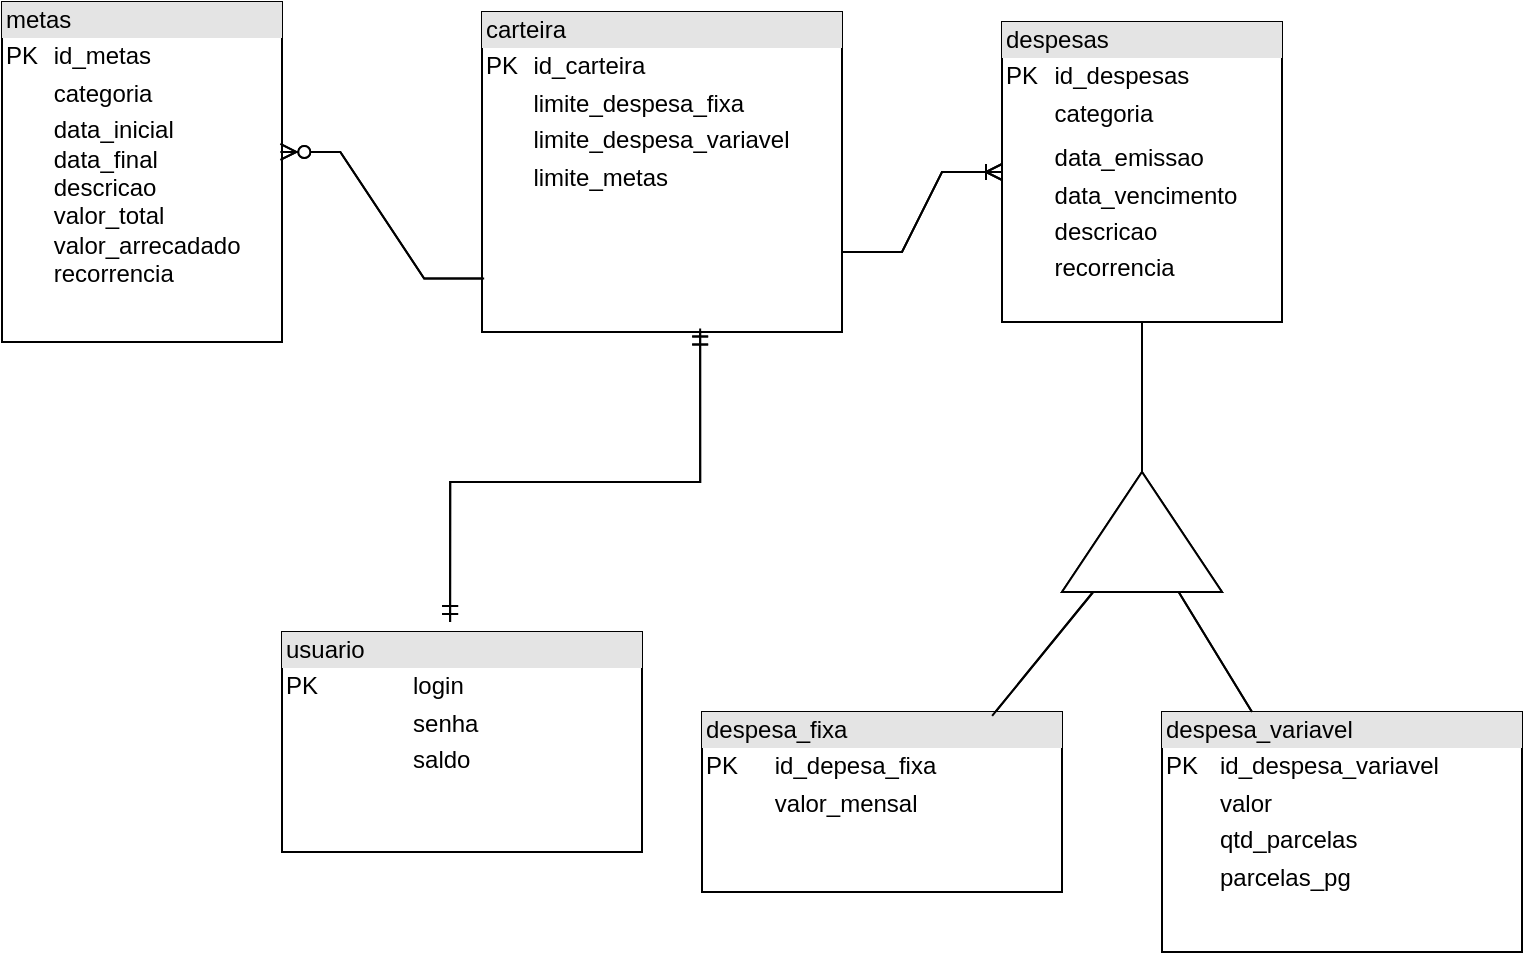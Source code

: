 <mxfile version="22.1.22" type="embed">
  <diagram name="Page-1" id="c4acf3e9-155e-7222-9cf6-157b1a14988f">
    <mxGraphModel dx="765" dy="698" grid="1" gridSize="10" guides="1" tooltips="1" connect="1" arrows="1" fold="1" page="1" pageScale="1" pageWidth="850" pageHeight="1100" background="none" math="0" shadow="0">
      <root>
        <mxCell id="0" />
        <mxCell id="1" parent="0" />
        <mxCell id="2" value="&lt;div style=&quot;box-sizing:border-box;width:100%;background:#e4e4e4;padding:2px;&quot;&gt;usuario&lt;/div&gt;&lt;table style=&quot;width:100%;font-size:1em;&quot; cellpadding=&quot;2&quot; cellspacing=&quot;0&quot;&gt;&lt;tbody&gt;&lt;tr&gt;&lt;td&gt;PK&lt;/td&gt;&lt;td&gt;login&lt;/td&gt;&lt;/tr&gt;&lt;tr&gt;&lt;td&gt;&lt;br&gt;&lt;/td&gt;&lt;td&gt;senha&lt;/td&gt;&lt;/tr&gt;&lt;tr&gt;&lt;td&gt;&lt;br&gt;&lt;/td&gt;&lt;td&gt;saldo&lt;/td&gt;&lt;/tr&gt;&lt;tr&gt;&lt;td&gt;&lt;br&gt;&lt;/td&gt;&lt;td&gt;&lt;br&gt;&lt;/td&gt;&lt;/tr&gt;&lt;/tbody&gt;&lt;/table&gt;" style="verticalAlign=top;align=left;overflow=fill;html=1;whiteSpace=wrap;" parent="1" vertex="1">
          <mxGeometry x="170" y="380" width="180" height="110" as="geometry" />
        </mxCell>
        <mxCell id="3" value="&lt;div style=&quot;box-sizing:border-box;width:100%;background:#e4e4e4;padding:2px;&quot;&gt;carteira&lt;/div&gt;&lt;table style=&quot;width:100%;font-size:1em;&quot; cellpadding=&quot;2&quot; cellspacing=&quot;0&quot;&gt;&lt;tbody&gt;&lt;tr&gt;&lt;td&gt;PK&lt;/td&gt;&lt;td&gt;id_carteira&lt;/td&gt;&lt;/tr&gt;&lt;tr&gt;&lt;td&gt;&lt;br&gt;&lt;/td&gt;&lt;td&gt;limite_despesa_fixa&lt;/td&gt;&lt;/tr&gt;&lt;tr&gt;&lt;td&gt;&lt;/td&gt;&lt;td&gt;limite_despesa_variavel&lt;/td&gt;&lt;/tr&gt;&lt;tr&gt;&lt;td&gt;&lt;br&gt;&lt;/td&gt;&lt;td&gt;limite_metas&lt;/td&gt;&lt;/tr&gt;&lt;tr&gt;&lt;td&gt;&lt;br&gt;&lt;/td&gt;&lt;td&gt;&lt;br&gt;&lt;/td&gt;&lt;/tr&gt;&lt;tr&gt;&lt;td&gt;&lt;/td&gt;&lt;td&gt;&lt;br&gt;&lt;/td&gt;&lt;/tr&gt;&lt;tr&gt;&lt;td&gt;&lt;/td&gt;&lt;td&gt;&lt;br&gt;&lt;/td&gt;&lt;/tr&gt;&lt;/tbody&gt;&lt;/table&gt;" style="verticalAlign=top;align=left;overflow=fill;html=1;whiteSpace=wrap;" parent="1" vertex="1">
          <mxGeometry x="270" y="70" width="180" height="160" as="geometry" />
        </mxCell>
        <mxCell id="4" value="&lt;div style=&quot;box-sizing:border-box;width:100%;background:#e4e4e4;padding:2px;&quot;&gt;despesas&lt;/div&gt;&lt;table style=&quot;width:100%;font-size:1em;&quot; cellpadding=&quot;2&quot; cellspacing=&quot;0&quot;&gt;&lt;tbody&gt;&lt;tr&gt;&lt;td&gt;PK&lt;/td&gt;&lt;td&gt;id_despesas&lt;/td&gt;&lt;/tr&gt;&lt;tr&gt;&lt;td&gt;&lt;br&gt;&lt;/td&gt;&lt;td&gt;categoria&lt;/td&gt;&lt;/tr&gt;&lt;tr&gt;&lt;td&gt;&lt;/td&gt;&lt;td&gt;&lt;/td&gt;&lt;/tr&gt;&lt;tr&gt;&lt;td&gt;&lt;/td&gt;&lt;td&gt;data_emissao&lt;/td&gt;&lt;/tr&gt;&lt;tr&gt;&lt;td&gt;&lt;br&gt;&lt;/td&gt;&lt;td&gt;data_vencimento&lt;/td&gt;&lt;/tr&gt;&lt;tr&gt;&lt;td&gt;&lt;br&gt;&lt;/td&gt;&lt;td&gt;descricao&lt;/td&gt;&lt;/tr&gt;&lt;tr&gt;&lt;td&gt;&lt;br&gt;&lt;/td&gt;&lt;td&gt;recorrencia&lt;/td&gt;&lt;/tr&gt;&lt;/tbody&gt;&lt;/table&gt;" style="verticalAlign=top;align=left;overflow=fill;html=1;whiteSpace=wrap;" parent="1" vertex="1">
          <mxGeometry x="530" y="75" width="140" height="150" as="geometry" />
        </mxCell>
        <mxCell id="5" value="&lt;div style=&quot;box-sizing:border-box;width:100%;background:#e4e4e4;padding:2px;&quot;&gt;despesa_fixa&lt;/div&gt;&lt;table style=&quot;width:100%;font-size:1em;&quot; cellpadding=&quot;2&quot; cellspacing=&quot;0&quot;&gt;&lt;tbody&gt;&lt;tr&gt;&lt;td&gt;PK&lt;/td&gt;&lt;td&gt;id_depesa_fixa&lt;br&gt;&lt;/td&gt;&lt;/tr&gt;&lt;tr&gt;&lt;td&gt;FK&lt;/td&gt;&lt;td&gt;id_despesa&lt;/td&gt;&lt;/tr&gt;&lt;tr&gt;&lt;td&gt;&lt;br&gt;&lt;/td&gt;&lt;td&gt;valor_mensal&lt;/td&gt;&lt;/tr&gt;&lt;/tbody&gt;&lt;/table&gt;" style="verticalAlign=top;align=left;overflow=fill;html=1;whiteSpace=wrap;" parent="1" vertex="1">
          <mxGeometry x="380" y="420" width="180" height="90" as="geometry" />
        </mxCell>
        <mxCell id="6" value="&lt;div style=&quot;box-sizing:border-box;width:100%;background:#e4e4e4;padding:2px;&quot;&gt;despesa_variavel&lt;/div&gt;&lt;table style=&quot;width:100%;font-size:1em;&quot; cellpadding=&quot;2&quot; cellspacing=&quot;0&quot;&gt;&lt;tbody&gt;&lt;tr&gt;&lt;td&gt;PK&lt;/td&gt;&lt;td&gt;id_despesa_variavel&lt;/td&gt;&lt;/tr&gt;&lt;tr&gt;&lt;td&gt;FK&lt;/td&gt;&lt;td&gt;id_despesas&lt;/td&gt;&lt;/tr&gt;&lt;tr&gt;&lt;td&gt;&lt;br&gt;&lt;/td&gt;&lt;td&gt;valor&lt;/td&gt;&lt;/tr&gt;&lt;tr&gt;&lt;td&gt;&lt;/td&gt;&lt;td&gt;qtd_parcelas&lt;br&gt;&lt;/td&gt;&lt;/tr&gt;&lt;tr&gt;&lt;td&gt;&lt;br&gt;&lt;/td&gt;&lt;td&gt;parcelas_pg&lt;/td&gt;&lt;/tr&gt;&lt;tr&gt;&lt;td&gt;&lt;br&gt;&lt;/td&gt;&lt;td&gt;&lt;br&gt;&lt;/td&gt;&lt;/tr&gt;&lt;/tbody&gt;&lt;/table&gt;" style="verticalAlign=top;align=left;overflow=fill;html=1;whiteSpace=wrap;" parent="1" vertex="1">
          <mxGeometry x="610" y="420" width="180" height="120" as="geometry" />
        </mxCell>
        <mxCell id="7" value="&lt;div style=&quot;box-sizing:border-box;width:100%;background:#e4e4e4;padding:2px;&quot;&gt;metas&lt;/div&gt;&lt;table style=&quot;width:100%;font-size:1em;&quot; cellpadding=&quot;2&quot; cellspacing=&quot;0&quot;&gt;&lt;tbody&gt;&lt;tr&gt;&lt;td&gt;PK&lt;/td&gt;&lt;td&gt;id_metas&lt;/td&gt;&lt;/tr&gt;&lt;tr&gt;&lt;td&gt;&lt;br&gt;&lt;/td&gt;&lt;td&gt;categoria&lt;/td&gt;&lt;/tr&gt;&lt;tr&gt;&lt;td&gt;&lt;/td&gt;&lt;td&gt;data_inicial&lt;br&gt;data_final&lt;br&gt;descricao&lt;br&gt;valor_total&lt;br&gt;valor_arrecadado&lt;br&gt;recorrencia&lt;/td&gt;&lt;/tr&gt;&lt;/tbody&gt;&lt;/table&gt;" style="verticalAlign=top;align=left;overflow=fill;html=1;whiteSpace=wrap;direction=east;" parent="1" vertex="1">
          <mxGeometry x="30" y="65" width="140" height="170" as="geometry" />
        </mxCell>
        <mxCell id="8" value="" style="edgeStyle=entityRelationEdgeStyle;fontSize=12;html=1;endArrow=ERzeroToMany;endFill=1;rounded=0;fontFamily=Helvetica;fontColor=default;entryX=0.994;entryY=0.441;entryDx=0;entryDy=0;entryPerimeter=0;exitX=0.006;exitY=0.833;exitDx=0;exitDy=0;exitPerimeter=0;" parent="1" source="3" target="7" edge="1">
          <mxGeometry width="100" height="100" relative="1" as="geometry">
            <mxPoint x="170" y="390" as="sourcePoint" />
            <mxPoint x="270" y="290" as="targetPoint" />
          </mxGeometry>
        </mxCell>
        <mxCell id="9" value="" style="edgeStyle=orthogonalEdgeStyle;fontSize=12;html=1;endArrow=ERmandOne;startArrow=ERmandOne;rounded=0;fontFamily=Helvetica;fontColor=default;exitX=0.467;exitY=-0.045;exitDx=0;exitDy=0;entryX=0.606;entryY=0.989;entryDx=0;entryDy=0;entryPerimeter=0;exitPerimeter=0;" parent="1" source="2" target="3" edge="1">
          <mxGeometry width="100" height="100" relative="1" as="geometry">
            <mxPoint x="340" y="447.5" as="sourcePoint" />
            <mxPoint x="370" y="280" as="targetPoint" />
          </mxGeometry>
        </mxCell>
        <mxCell id="10" value="" style="edgeStyle=entityRelationEdgeStyle;fontSize=12;html=1;endArrow=ERoneToMany;rounded=0;fontFamily=Helvetica;fontColor=default;entryX=0;entryY=0.5;entryDx=0;entryDy=0;exitX=1;exitY=0.75;exitDx=0;exitDy=0;" parent="1" source="3" target="4" edge="1">
          <mxGeometry width="100" height="100" relative="1" as="geometry">
            <mxPoint x="450" y="230" as="sourcePoint" />
            <mxPoint x="550" y="130" as="targetPoint" />
          </mxGeometry>
        </mxCell>
        <mxCell id="21" style="rounded=0;orthogonalLoop=1;jettySize=auto;html=1;endArrow=none;endFill=0;" parent="1" source="11" target="4" edge="1">
          <mxGeometry relative="1" as="geometry" />
        </mxCell>
        <mxCell id="23" style="rounded=0;orthogonalLoop=1;jettySize=auto;html=1;entryX=0.25;entryY=0;entryDx=0;entryDy=0;endArrow=none;endFill=0;" parent="1" source="11" target="6" edge="1">
          <mxGeometry relative="1" as="geometry" />
        </mxCell>
        <mxCell id="11" value="" style="triangle;whiteSpace=wrap;html=1;rotation=-90;" parent="1" vertex="1">
          <mxGeometry x="570" y="290" width="60" height="80" as="geometry" />
        </mxCell>
        <mxCell id="22" style="rounded=0;orthogonalLoop=1;jettySize=auto;html=1;entryX=0.806;entryY=0.022;entryDx=0;entryDy=0;entryPerimeter=0;endArrow=none;endFill=0;" parent="1" source="11" target="5" edge="1">
          <mxGeometry relative="1" as="geometry" />
        </mxCell>
        <mxCell id="24" value="&lt;div style=&quot;box-sizing:border-box;width:100%;background:#e4e4e4;padding:2px;&quot;&gt;usuario&lt;/div&gt;&lt;table style=&quot;width:100%;font-size:1em;&quot; cellpadding=&quot;2&quot; cellspacing=&quot;0&quot;&gt;&lt;tbody&gt;&lt;tr&gt;&lt;td&gt;PK&lt;/td&gt;&lt;td&gt;login&lt;/td&gt;&lt;/tr&gt;&lt;tr&gt;&lt;td&gt;&lt;br&gt;&lt;/td&gt;&lt;td&gt;senha&lt;/td&gt;&lt;/tr&gt;&lt;tr&gt;&lt;td&gt;&lt;br&gt;&lt;/td&gt;&lt;td&gt;saldo&lt;/td&gt;&lt;/tr&gt;&lt;tr&gt;&lt;td&gt;&lt;br&gt;&lt;/td&gt;&lt;td&gt;&lt;br&gt;&lt;/td&gt;&lt;/tr&gt;&lt;/tbody&gt;&lt;/table&gt;" style="verticalAlign=top;align=left;overflow=fill;html=1;whiteSpace=wrap;" vertex="1" parent="1">
          <mxGeometry x="170" y="380" width="180" height="110" as="geometry" />
        </mxCell>
        <mxCell id="25" value="&lt;div style=&quot;box-sizing:border-box;width:100%;background:#e4e4e4;padding:2px;&quot;&gt;carteira&lt;/div&gt;&lt;table style=&quot;width:100%;font-size:1em;&quot; cellpadding=&quot;2&quot; cellspacing=&quot;0&quot;&gt;&lt;tbody&gt;&lt;tr&gt;&lt;td&gt;PK&lt;/td&gt;&lt;td&gt;id_carteira&lt;/td&gt;&lt;/tr&gt;&lt;tr&gt;&lt;td&gt;&lt;br&gt;&lt;/td&gt;&lt;td&gt;limite_despesa_fixa&lt;/td&gt;&lt;/tr&gt;&lt;tr&gt;&lt;td&gt;&lt;/td&gt;&lt;td&gt;limite_despesa_variavel&lt;/td&gt;&lt;/tr&gt;&lt;tr&gt;&lt;td&gt;&lt;br&gt;&lt;/td&gt;&lt;td&gt;limite_metas&lt;/td&gt;&lt;/tr&gt;&lt;tr&gt;&lt;td&gt;&lt;br&gt;&lt;/td&gt;&lt;td&gt;&lt;br&gt;&lt;/td&gt;&lt;/tr&gt;&lt;tr&gt;&lt;td&gt;&lt;/td&gt;&lt;td&gt;&lt;br&gt;&lt;/td&gt;&lt;/tr&gt;&lt;tr&gt;&lt;td&gt;&lt;/td&gt;&lt;td&gt;&lt;br&gt;&lt;/td&gt;&lt;/tr&gt;&lt;/tbody&gt;&lt;/table&gt;" style="verticalAlign=top;align=left;overflow=fill;html=1;whiteSpace=wrap;" vertex="1" parent="1">
          <mxGeometry x="270" y="70" width="180" height="160" as="geometry" />
        </mxCell>
        <mxCell id="26" value="&lt;div style=&quot;box-sizing:border-box;width:100%;background:#e4e4e4;padding:2px;&quot;&gt;despesas&lt;/div&gt;&lt;table style=&quot;width:100%;font-size:1em;&quot; cellpadding=&quot;2&quot; cellspacing=&quot;0&quot;&gt;&lt;tbody&gt;&lt;tr&gt;&lt;td&gt;PK&lt;/td&gt;&lt;td&gt;id_despesas&lt;/td&gt;&lt;/tr&gt;&lt;tr&gt;&lt;td&gt;&lt;br&gt;&lt;/td&gt;&lt;td&gt;categoria&lt;/td&gt;&lt;/tr&gt;&lt;tr&gt;&lt;td&gt;&lt;/td&gt;&lt;td&gt;&lt;/td&gt;&lt;/tr&gt;&lt;tr&gt;&lt;td&gt;&lt;/td&gt;&lt;td&gt;data_emissao&lt;/td&gt;&lt;/tr&gt;&lt;tr&gt;&lt;td&gt;&lt;br&gt;&lt;/td&gt;&lt;td&gt;data_vencimento&lt;/td&gt;&lt;/tr&gt;&lt;tr&gt;&lt;td&gt;&lt;br&gt;&lt;/td&gt;&lt;td&gt;descricao&lt;/td&gt;&lt;/tr&gt;&lt;tr&gt;&lt;td&gt;&lt;br&gt;&lt;/td&gt;&lt;td&gt;recorrencia&lt;/td&gt;&lt;/tr&gt;&lt;/tbody&gt;&lt;/table&gt;" style="verticalAlign=top;align=left;overflow=fill;html=1;whiteSpace=wrap;" vertex="1" parent="1">
          <mxGeometry x="530" y="75" width="140" height="150" as="geometry" />
        </mxCell>
        <mxCell id="27" value="&lt;div style=&quot;box-sizing:border-box;width:100%;background:#e4e4e4;padding:2px;&quot;&gt;despesa_fixa&lt;/div&gt;&lt;table style=&quot;width:100%;font-size:1em;&quot; cellpadding=&quot;2&quot; cellspacing=&quot;0&quot;&gt;&lt;tbody&gt;&lt;tr&gt;&lt;td&gt;PK&lt;/td&gt;&lt;td&gt;id_depesa_fixa&lt;br&gt;&lt;/td&gt;&lt;/tr&gt;&lt;tr&gt;&lt;td&gt;&lt;br&gt;&lt;/td&gt;&lt;td&gt;valor_mensal&lt;/td&gt;&lt;/tr&gt;&lt;/tbody&gt;&lt;/table&gt;" style="verticalAlign=top;align=left;overflow=fill;html=1;whiteSpace=wrap;" vertex="1" parent="1">
          <mxGeometry x="380" y="420" width="180" height="90" as="geometry" />
        </mxCell>
        <mxCell id="28" value="&lt;div style=&quot;box-sizing:border-box;width:100%;background:#e4e4e4;padding:2px;&quot;&gt;despesa_variavel&lt;/div&gt;&lt;table style=&quot;width:100%;font-size:1em;&quot; cellpadding=&quot;2&quot; cellspacing=&quot;0&quot;&gt;&lt;tbody&gt;&lt;tr&gt;&lt;td&gt;PK&lt;/td&gt;&lt;td&gt;id_despesa_variavel&lt;/td&gt;&lt;/tr&gt;&lt;tr&gt;&lt;td&gt;&lt;/td&gt;&lt;td&gt;valor&lt;/td&gt;&lt;/tr&gt;&lt;tr&gt;&lt;td&gt;&lt;/td&gt;&lt;td&gt;qtd_parcelas&lt;br&gt;&lt;/td&gt;&lt;/tr&gt;&lt;tr&gt;&lt;td&gt;&lt;br&gt;&lt;/td&gt;&lt;td&gt;parcelas_pg&lt;/td&gt;&lt;/tr&gt;&lt;tr&gt;&lt;td&gt;&lt;br&gt;&lt;/td&gt;&lt;td&gt;&lt;br&gt;&lt;/td&gt;&lt;/tr&gt;&lt;/tbody&gt;&lt;/table&gt;" style="verticalAlign=top;align=left;overflow=fill;html=1;whiteSpace=wrap;" vertex="1" parent="1">
          <mxGeometry x="610" y="420" width="180" height="120" as="geometry" />
        </mxCell>
        <mxCell id="29" value="&lt;div style=&quot;box-sizing:border-box;width:100%;background:#e4e4e4;padding:2px;&quot;&gt;metas&lt;/div&gt;&lt;table style=&quot;width:100%;font-size:1em;&quot; cellpadding=&quot;2&quot; cellspacing=&quot;0&quot;&gt;&lt;tbody&gt;&lt;tr&gt;&lt;td&gt;PK&lt;/td&gt;&lt;td&gt;id_metas&lt;/td&gt;&lt;/tr&gt;&lt;tr&gt;&lt;td&gt;&lt;br&gt;&lt;/td&gt;&lt;td&gt;categoria&lt;/td&gt;&lt;/tr&gt;&lt;tr&gt;&lt;td&gt;&lt;/td&gt;&lt;td&gt;data_inicial&lt;br&gt;data_final&lt;br&gt;descricao&lt;br&gt;valor_total&lt;br&gt;valor_arrecadado&lt;br&gt;recorrencia&lt;/td&gt;&lt;/tr&gt;&lt;/tbody&gt;&lt;/table&gt;" style="verticalAlign=top;align=left;overflow=fill;html=1;whiteSpace=wrap;direction=east;" vertex="1" parent="1">
          <mxGeometry x="30" y="65" width="140" height="170" as="geometry" />
        </mxCell>
        <mxCell id="30" value="" style="edgeStyle=entityRelationEdgeStyle;fontSize=12;html=1;endArrow=ERzeroToMany;endFill=1;rounded=0;fontFamily=Helvetica;fontColor=default;entryX=0.994;entryY=0.441;entryDx=0;entryDy=0;entryPerimeter=0;exitX=0.006;exitY=0.833;exitDx=0;exitDy=0;exitPerimeter=0;" edge="1" parent="1" source="25" target="29">
          <mxGeometry width="100" height="100" relative="1" as="geometry">
            <mxPoint x="170" y="390" as="sourcePoint" />
            <mxPoint x="270" y="290" as="targetPoint" />
          </mxGeometry>
        </mxCell>
        <mxCell id="31" value="" style="edgeStyle=orthogonalEdgeStyle;fontSize=12;html=1;endArrow=ERmandOne;startArrow=ERmandOne;rounded=0;fontFamily=Helvetica;fontColor=default;exitX=0.467;exitY=-0.045;exitDx=0;exitDy=0;entryX=0.606;entryY=0.989;entryDx=0;entryDy=0;entryPerimeter=0;exitPerimeter=0;" edge="1" parent="1" source="24" target="25">
          <mxGeometry width="100" height="100" relative="1" as="geometry">
            <mxPoint x="340" y="447.5" as="sourcePoint" />
            <mxPoint x="370" y="280" as="targetPoint" />
          </mxGeometry>
        </mxCell>
        <mxCell id="32" value="" style="edgeStyle=entityRelationEdgeStyle;fontSize=12;html=1;endArrow=ERoneToMany;rounded=0;fontFamily=Helvetica;fontColor=default;entryX=0;entryY=0.5;entryDx=0;entryDy=0;exitX=1;exitY=0.75;exitDx=0;exitDy=0;" edge="1" parent="1" source="25" target="26">
          <mxGeometry width="100" height="100" relative="1" as="geometry">
            <mxPoint x="450" y="230" as="sourcePoint" />
            <mxPoint x="550" y="130" as="targetPoint" />
          </mxGeometry>
        </mxCell>
        <mxCell id="33" style="rounded=0;orthogonalLoop=1;jettySize=auto;html=1;endArrow=none;endFill=0;" edge="1" parent="1" source="35" target="26">
          <mxGeometry relative="1" as="geometry" />
        </mxCell>
        <mxCell id="34" style="rounded=0;orthogonalLoop=1;jettySize=auto;html=1;entryX=0.25;entryY=0;entryDx=0;entryDy=0;endArrow=none;endFill=0;" edge="1" parent="1" source="35" target="28">
          <mxGeometry relative="1" as="geometry" />
        </mxCell>
        <mxCell id="35" value="" style="triangle;whiteSpace=wrap;html=1;rotation=-90;" vertex="1" parent="1">
          <mxGeometry x="570" y="290" width="60" height="80" as="geometry" />
        </mxCell>
        <mxCell id="36" style="rounded=0;orthogonalLoop=1;jettySize=auto;html=1;entryX=0.806;entryY=0.022;entryDx=0;entryDy=0;entryPerimeter=0;endArrow=none;endFill=0;" edge="1" parent="1" source="35" target="27">
          <mxGeometry relative="1" as="geometry" />
        </mxCell>
      </root>
    </mxGraphModel>
  </diagram>
</mxfile>
